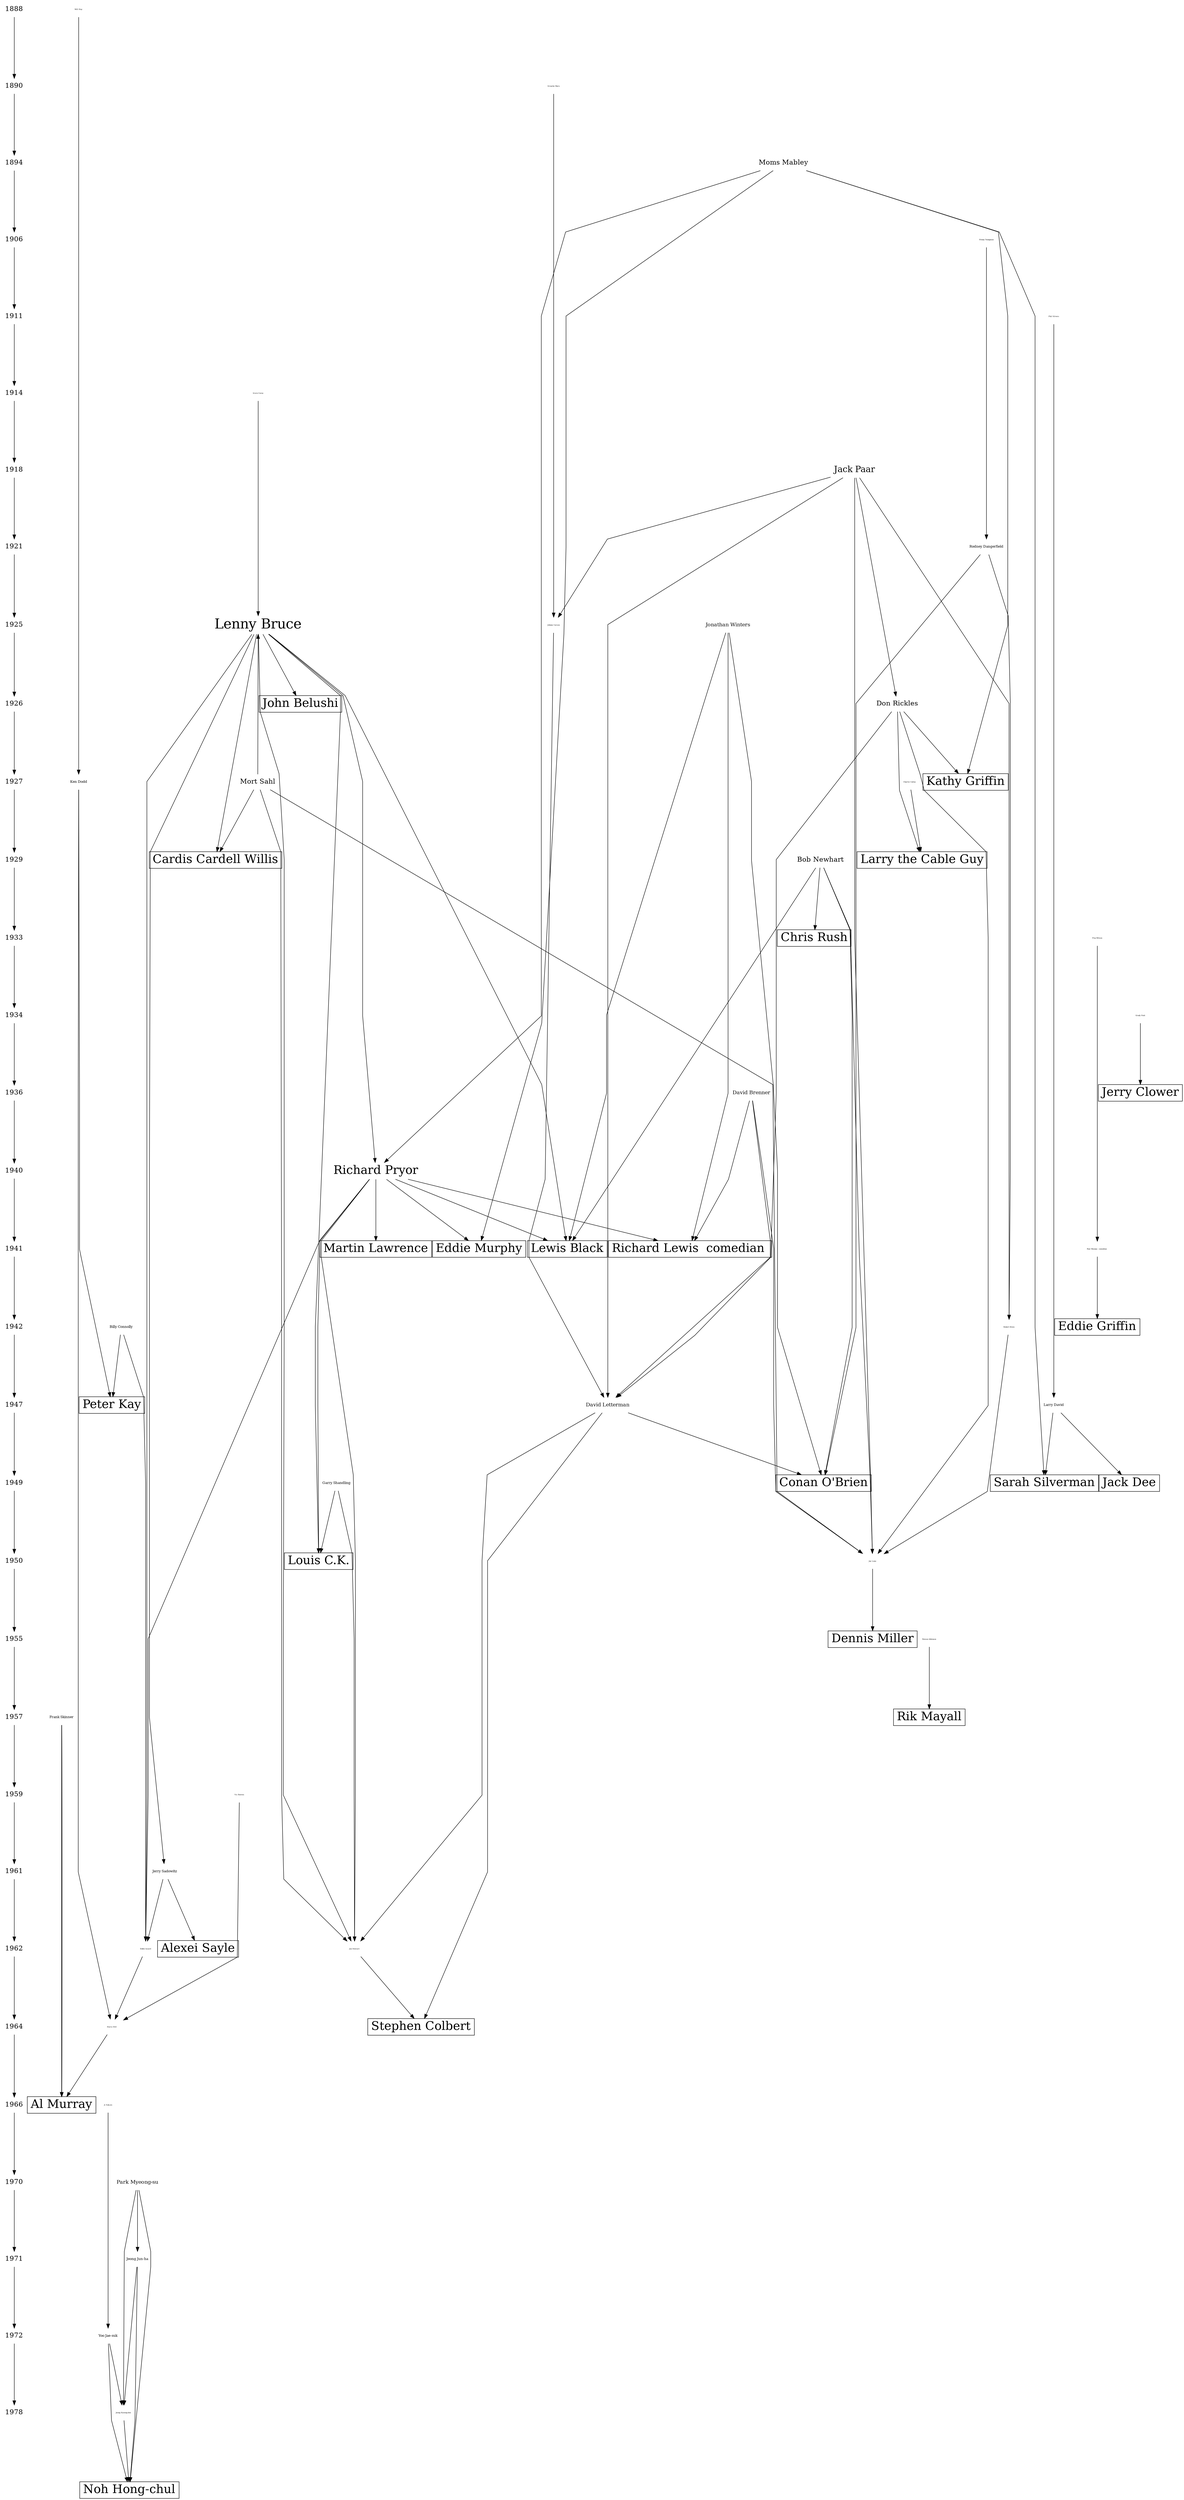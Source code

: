 digraph timeline { 
 ranksep=2; splines=polyline; nodesep=.01; fixedsize=false; size = "1000,200";

 { 
node [shape=plaintext, fontsize=16];
 1888 -> 1890 -> 1894 -> 1906 -> 1911 -> 1914 -> 1918 -> 1921 -> 1925 -> 1926 -> 1927 -> 1929 -> 1933 -> 1934 -> 1936 -> 1940 -> 1941 -> 1942 -> 1947 -> 1949 -> 1950 -> 1955 -> 1957 -> 1959 -> 1961 -> 1962 -> 1964 -> 1966 -> 1970 -> 1971 -> 1972 -> 1978 ;
 
}

 node [shape=plaintext, fontsize=4.01];{
"Will Hay"; "Groucho Marx"; "Henny Youngman"; "Phil Silvers"; "Irwin Corey"; "Johnny Carson"; "Charlie Callas"; "Flip Wilson"; "Grady Nutt"; "Paul Mooney  comedian "; "Robert Klein"; "Jay Leno"; "Rowan Atkinson"; "Vic Reeves"; "Jon Stewart"; "Eddie Izzard"; "Harry Hill"; "Ji Suk-jin"; "Jeong Hyeong-don"; }
node [shape=plaintext, fontsize=16.01];{
"Moms Mabley"; "Don Rickles"; "Mort Sahl"; "Bob Newhart"; }
node [shape=plaintext, fontsize=20.01];{
"Jack Paar"; }
node [shape=plaintext, fontsize=8.01];{
"Rodney Dangerfield"; "Ken Dodd"; "Billy Connolly"; "Larry David"; "Garry Shandling"; "Frank Skinner"; "Jerry Sadowitz"; "Jeong Jun-ha"; "Yoo Jae-suk"; }
node [shape=plaintext, fontsize=32.01];{
"Lenny Bruce"; }
node [shape=plaintext, fontsize=12.01];{
"Jonathan Winters"; "David Brenner"; "David Letterman"; "Park Myeong-su"; }
node [shape=plaintext, fontsize=28.01];{
"Richard Pryor"; }
 
 node [shape=box]; 
  { rank = same; 1888; "Will Hay"; }
 { rank = same; 1890; "Groucho Marx"; }
 { rank = same; 1894; "Moms Mabley"; }
 { rank = same; 1906; "Henny Youngman"; }
 { rank = same; 1911; "Phil Silvers"; }
 { rank = same; 1914; "Irwin Corey"; }
 { rank = same; 1918; "Jack Paar"; }
 { rank = same; 1921; "Rodney Dangerfield"; }
 { rank = same; 1925; "Lenny Bruce"; "Johnny Carson"; "Jonathan Winters"; }
 { rank = same; 1926; "Don Rickles"; }
 { rank = same; 1927; "Charlie Callas"; "Ken Dodd"; "Mort Sahl"; }
 { rank = same; 1929; "Bob Newhart"; }
 { rank = same; 1933; "Flip Wilson"; }
 { rank = same; 1934; "Grady Nutt"; }
 { rank = same; 1936; "David Brenner"; }
 { rank = same; 1940; "Richard Pryor"; }
 { rank = same; 1941; "Paul Mooney  comedian "; }
 { rank = same; 1942; "Robert Klein"; "Billy Connolly"; }
 { rank = same; 1947; "David Letterman"; "Larry David"; }
 { rank = same; 1949; "Garry Shandling"; }
 { rank = same; 1950; "Jay Leno"; }
 { rank = same; 1955; "Rowan Atkinson"; }
 { rank = same; 1957; "Frank Skinner"; }
 { rank = same; 1959; "Vic Reeves"; }
 { rank = same; 1961; "Jerry Sadowitz"; }
 { rank = same; 1962; "Jon Stewart"; "Eddie Izzard"; }
 { rank = same; 1964; "Harry Hill"; }
 { rank = same; 1966; "Ji Suk-jin"; }
 { rank = same; 1970; "Park Myeong-su"; }
 { rank = same; 1971; "Jeong Jun-ha"; }
 { rank = same; 1972; "Yoo Jae-suk"; }
 { rank = same; 1978; "Jeong Hyeong-don"; }
 
 "Will Hay" -> "Ken Dodd";
"Groucho Marx" -> "Johnny Carson";
"Moms Mabley" -> "Richard Pryor";
"Moms Mabley" -> "Eddie Murphy";
"Moms Mabley" -> "Kathy Griffin";
"Moms Mabley" -> "Sarah Silverman";
"Henny Youngman" -> "Rodney Dangerfield";
"Phil Silvers" -> "Larry David";
"Irwin Corey" -> "Lenny Bruce";
"Jack Paar" -> "David Letterman";
"Jack Paar" -> "Jay Leno";
"Jack Paar" -> "Robert Klein";
"Jack Paar" -> "Don Rickles";
"Jack Paar" -> "Johnny Carson";
"Rodney Dangerfield" -> "Conan O'Brien";
"Rodney Dangerfield" -> "Robert Klein";
"Lenny Bruce" -> "John Belushi";
"Lenny Bruce" -> "Cardis Cardell Willis";
"Lenny Bruce" -> "Jon Stewart";
"Lenny Bruce" -> "Louis C.K.";
"Lenny Bruce" -> "Jerry Sadowitz";
"Lenny Bruce" -> "Eddie Izzard";
"Lenny Bruce" -> "Lewis Black";
"Lenny Bruce" -> "Richard Pryor";
"Johnny Carson" -> "David Letterman";
"Jonathan Winters" -> "Conan O'Brien";
"Jonathan Winters" -> "Richard Lewis  comedian ";
"Jonathan Winters" -> "Lewis Black";
"Don Rickles" -> "David Letterman";
"Don Rickles" -> "Jay Leno";
"Don Rickles" -> "Larry the Cable Guy";
"Don Rickles" -> "Kathy Griffin";
"Charlie Callas" -> "Larry the Cable Guy";
"Ken Dodd" -> "Harry Hill";
"Ken Dodd" -> "Peter Kay";
"Mort Sahl" -> "Lenny Bruce";
"Mort Sahl" -> "Jay Leno";
"Mort Sahl" -> "Cardis Cardell Willis";
"Mort Sahl" -> "Jon Stewart";
"Bob Newhart" -> "Jay Leno";
"Bob Newhart" -> "Conan O'Brien";
"Bob Newhart" -> "Chris Rush";
"Bob Newhart" -> "Lewis Black";
"Flip Wilson" -> "Paul Mooney  comedian ";
"Grady Nutt" -> "Jerry Clower";
"David Brenner" -> "David Letterman";
"David Brenner" -> "Jay Leno";
"David Brenner" -> "Richard Lewis  comedian ";
"Richard Pryor" -> "Eddie Murphy";
"Richard Pryor" -> "Martin Lawrence";
"Richard Pryor" -> "Jon Stewart";
"Richard Pryor" -> "Richard Lewis  comedian ";
"Richard Pryor" -> "Louis C.K.";
"Richard Pryor" -> "Eddie Izzard";
"Richard Pryor" -> "Lewis Black";
"Paul Mooney  comedian " -> "Eddie Griffin";
"Robert Klein" -> "Jay Leno";
"Billy Connolly" -> "Eddie Izzard";
"Billy Connolly" -> "Peter Kay";
"David Letterman" -> "Conan O'Brien";
"David Letterman" -> "Jon Stewart";
"David Letterman" -> "Stephen Colbert";
"Larry David" -> "Sarah Silverman";
"Larry David" -> "Jack Dee";
"Garry Shandling" -> "Jon Stewart";
"Garry Shandling" -> "Louis C.K.";
"Jay Leno" -> "Dennis Miller";
"Rowan Atkinson" -> "Rik Mayall";
"Frank Skinner" -> "Al Murray";
"Frank Skinner" -> "Al Murray";
"Vic Reeves" -> "Harry Hill";
"Jerry Sadowitz" -> "Alexei Sayle";
"Jerry Sadowitz" -> "Eddie Izzard";
"Jon Stewart" -> "Stephen Colbert";
"Eddie Izzard" -> "Harry Hill";
"Harry Hill" -> "Al Murray";
"Ji Suk-jin" -> "Yoo Jae-suk";
"Park Myeong-su" -> "Jeong Hyeong-don";
"Park Myeong-su" -> "Jeong Jun-ha";
"Park Myeong-su" -> "Noh Hong-chul";
"Jeong Jun-ha" -> "Jeong Hyeong-don";
"Jeong Jun-ha" -> "Noh Hong-chul";
"Yoo Jae-suk" -> "Noh Hong-chul";
"Yoo Jae-suk" -> "Jeong Hyeong-don";
"Jeong Hyeong-don" -> "Noh Hong-chul";
 
}